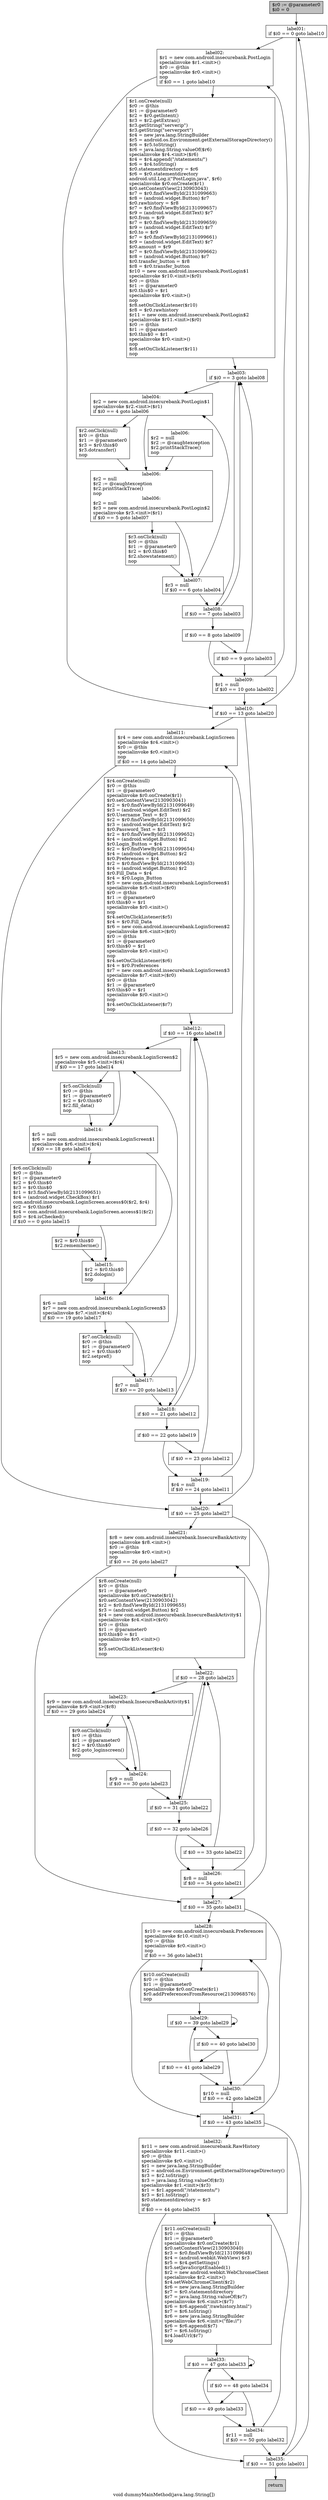 digraph "void dummyMainMethod(java.lang.String[])" {
    label="void dummyMainMethod(java.lang.String[])";
    node [shape=box];
    "0" [style=filled,fillcolor=gray,label="$r0 := @parameter0\l$i0 = 0\l",];
    "1" [label="label01:\nif $i0 == 0 goto label10\l",];
    "0"->"1";
    "2" [label="label02:\n$r1 = new com.android.insecurebank.PostLogin\lspecialinvoke $r1.<init>()\l$r0 := @this\lspecialinvoke $r0.<init>()\lnop\lif $i0 == 1 goto label10\l",];
    "1"->"2";
    "15" [label="label10:\nif $i0 == 13 goto label20\l",];
    "1"->"15";
    "3" [label="$r1.onCreate(null)\l$r0 := @this\l$r1 := @parameter0\l$r2 = $r0.getIntent()\l$r3 = $r2.getExtras()\l$r3.getString(\"serverip\")\l$r3.getString(\"serverport\")\l$r4 = new java.lang.StringBuilder\l$r5 = android.os.Environment.getExternalStorageDirectory()\l$r6 = $r5.toString()\l$r6 = java.lang.String.valueOf($r6)\lspecialinvoke $r4.<init>($r6)\l$r4 = $r4.append(\"/statements/\")\l$r6 = $r4.toString()\l$r0.statementdirectory = $r6\l$r6 = $r0.statementdirectory\landroid.util.Log.i(\"PostLogin.java\", $r6)\lspecialinvoke $r0.onCreate($r1)\l$r0.setContentView(2130903043)\l$r7 = $r0.findViewById(2131099663)\l$r8 = (android.widget.Button) $r7\l$r0.rawhistory = $r8\l$r7 = $r0.findViewById(2131099657)\l$r9 = (android.widget.EditText) $r7\l$r0.from = $r9\l$r7 = $r0.findViewById(2131099659)\l$r9 = (android.widget.EditText) $r7\l$r0.to = $r9\l$r7 = $r0.findViewById(2131099661)\l$r9 = (android.widget.EditText) $r7\l$r0.amount = $r9\l$r7 = $r0.findViewById(2131099662)\l$r8 = (android.widget.Button) $r7\l$r0.transfer_button = $r8\l$r8 = $r0.transfer_button\l$r10 = new com.android.insecurebank.PostLogin$1\lspecialinvoke $r10.<init>($r0)\l$r0 := @this\l$r1 := @parameter0\l$r0.this$0 = $r1\lspecialinvoke $r0.<init>()\lnop\l$r8.setOnClickListener($r10)\l$r8 = $r0.rawhistory\l$r11 = new com.android.insecurebank.PostLogin$2\lspecialinvoke $r11.<init>($r0)\l$r0 := @this\l$r1 := @parameter0\l$r0.this$0 = $r1\lspecialinvoke $r0.<init>()\lnop\l$r8.setOnClickListener($r11)\lnop\l",];
    "2"->"3";
    "2"->"15";
    "4" [label="label03:\nif $i0 == 3 goto label08\l",];
    "3"->"4";
    "5" [label="label04:\n$r2 = new com.android.insecurebank.PostLogin$1\lspecialinvoke $r2.<init>($r1)\lif $i0 == 4 goto label06\l",];
    "4"->"5";
    "11" [label="label08:\nif $i0 == 7 goto label03\l",];
    "4"->"11";
    "6" [label="$r2.onClick(null)\l$r0 := @this\l$r1 := @parameter0\l$r3 = $r0.this$0\l$r3.dotransfer()\lnop\l",];
    "5"->"6";
    "8" [label="label06:\n$r2 = null\l$r2 := @caughtexception\l$r2.printStackTrace()\lnop\llabel06:\n$r2 = null\l$r3 = new com.android.insecurebank.PostLogin$2\lspecialinvoke $r3.<init>($r1)\lif $i0 == 5 goto label07\l",];
    "5"->"8";
    "6"->"8";
    "7" [label="label06:\n$r2 = null\l$r2 := @caughtexception\l$r2.printStackTrace()\lnop\l",];
    "7"->"8";
    "9" [label="$r3.onClick(null)\l$r0 := @this\l$r1 := @parameter0\l$r2 = $r0.this$0\l$r2.showstatement()\lnop\l",];
    "8"->"9";
    "10" [label="label07:\n$r3 = null\lif $i0 == 6 goto label04\l",];
    "8"->"10";
    "9"->"10";
    "10"->"5";
    "10"->"11";
    "11"->"4";
    "12" [label="if $i0 == 8 goto label09\l",];
    "11"->"12";
    "13" [label="if $i0 == 9 goto label03\l",];
    "12"->"13";
    "14" [label="label09:\n$r1 = null\lif $i0 == 10 goto label02\l",];
    "12"->"14";
    "13"->"4";
    "13"->"14";
    "14"->"2";
    "14"->"15";
    "16" [label="label11:\n$r4 = new com.android.insecurebank.LoginScreen\lspecialinvoke $r4.<init>()\l$r0 := @this\lspecialinvoke $r0.<init>()\lnop\lif $i0 == 14 goto label20\l",];
    "15"->"16";
    "32" [label="label20:\nif $i0 == 25 goto label27\l",];
    "15"->"32";
    "17" [label="$r4.onCreate(null)\l$r0 := @this\l$r1 := @parameter0\lspecialinvoke $r0.onCreate($r1)\l$r0.setContentView(2130903041)\l$r2 = $r0.findViewById(2131099649)\l$r3 = (android.widget.EditText) $r2\l$r0.Username_Text = $r3\l$r2 = $r0.findViewById(2131099650)\l$r3 = (android.widget.EditText) $r2\l$r0.Password_Text = $r3\l$r2 = $r0.findViewById(2131099652)\l$r4 = (android.widget.Button) $r2\l$r0.Login_Button = $r4\l$r2 = $r0.findViewById(2131099654)\l$r4 = (android.widget.Button) $r2\l$r0.Preferences = $r4\l$r2 = $r0.findViewById(2131099653)\l$r4 = (android.widget.Button) $r2\l$r0.Fill_Data = $r4\l$r4 = $r0.Login_Button\l$r5 = new com.android.insecurebank.LoginScreen$1\lspecialinvoke $r5.<init>($r0)\l$r0 := @this\l$r1 := @parameter0\l$r0.this$0 = $r1\lspecialinvoke $r0.<init>()\lnop\l$r4.setOnClickListener($r5)\l$r4 = $r0.Fill_Data\l$r6 = new com.android.insecurebank.LoginScreen$2\lspecialinvoke $r6.<init>($r0)\l$r0 := @this\l$r1 := @parameter0\l$r0.this$0 = $r1\lspecialinvoke $r0.<init>()\lnop\l$r4.setOnClickListener($r6)\l$r4 = $r0.Preferences\l$r7 = new com.android.insecurebank.LoginScreen$3\lspecialinvoke $r7.<init>($r0)\l$r0 := @this\l$r1 := @parameter0\l$r0.this$0 = $r1\lspecialinvoke $r0.<init>()\lnop\l$r4.setOnClickListener($r7)\lnop\l",];
    "16"->"17";
    "16"->"32";
    "18" [label="label12:\nif $i0 == 16 goto label18\l",];
    "17"->"18";
    "19" [label="label13:\n$r5 = new com.android.insecurebank.LoginScreen$2\lspecialinvoke $r5.<init>($r4)\lif $i0 == 17 goto label14\l",];
    "18"->"19";
    "28" [label="label18:\nif $i0 == 21 goto label12\l",];
    "18"->"28";
    "20" [label="$r5.onClick(null)\l$r0 := @this\l$r1 := @parameter0\l$r2 = $r0.this$0\l$r2.fill_data()\lnop\l",];
    "19"->"20";
    "21" [label="label14:\n$r5 = null\l$r6 = new com.android.insecurebank.LoginScreen$1\lspecialinvoke $r6.<init>($r4)\lif $i0 == 18 goto label16\l",];
    "19"->"21";
    "20"->"21";
    "22" [label="$r6.onClick(null)\l$r0 := @this\l$r1 := @parameter0\l$r2 = $r0.this$0\l$r3 = $r0.this$0\l$r1 = $r3.findViewById(2131099651)\l$r4 = (android.widget.CheckBox) $r1\lcom.android.insecurebank.LoginScreen.access$0($r2, $r4)\l$r2 = $r0.this$0\l$r4 = com.android.insecurebank.LoginScreen.access$1($r2)\l$z0 = $r4.isChecked()\lif $z0 == 0 goto label15\l",];
    "21"->"22";
    "25" [label="label16:\n$r6 = null\l$r7 = new com.android.insecurebank.LoginScreen$3\lspecialinvoke $r7.<init>($r4)\lif $i0 == 19 goto label17\l",];
    "21"->"25";
    "23" [label="$r2 = $r0.this$0\l$r2.rememberme()\l",];
    "22"->"23";
    "24" [label="label15:\n$r2 = $r0.this$0\l$r2.dologin()\lnop\l",];
    "22"->"24";
    "23"->"24";
    "24"->"25";
    "26" [label="$r7.onClick(null)\l$r0 := @this\l$r1 := @parameter0\l$r2 = $r0.this$0\l$r2.setpref()\lnop\l",];
    "25"->"26";
    "27" [label="label17:\n$r7 = null\lif $i0 == 20 goto label13\l",];
    "25"->"27";
    "26"->"27";
    "27"->"19";
    "27"->"28";
    "28"->"18";
    "29" [label="if $i0 == 22 goto label19\l",];
    "28"->"29";
    "30" [label="if $i0 == 23 goto label12\l",];
    "29"->"30";
    "31" [label="label19:\n$r4 = null\lif $i0 == 24 goto label11\l",];
    "29"->"31";
    "30"->"18";
    "30"->"31";
    "31"->"16";
    "31"->"32";
    "33" [label="label21:\n$r8 = new com.android.insecurebank.InsecureBankActivity\lspecialinvoke $r8.<init>()\l$r0 := @this\lspecialinvoke $r0.<init>()\lnop\lif $i0 == 26 goto label27\l",];
    "32"->"33";
    "43" [label="label27:\nif $i0 == 35 goto label31\l",];
    "32"->"43";
    "34" [label="$r8.onCreate(null)\l$r0 := @this\l$r1 := @parameter0\lspecialinvoke $r0.onCreate($r1)\l$r0.setContentView(2130903042)\l$r2 = $r0.findViewById(2131099655)\l$r3 = (android.widget.Button) $r2\l$r4 = new com.android.insecurebank.InsecureBankActivity$1\lspecialinvoke $r4.<init>($r0)\l$r0 := @this\l$r1 := @parameter0\l$r0.this$0 = $r1\lspecialinvoke $r0.<init>()\lnop\l$r3.setOnClickListener($r4)\lnop\l",];
    "33"->"34";
    "33"->"43";
    "35" [label="label22:\nif $i0 == 28 goto label25\l",];
    "34"->"35";
    "36" [label="label23:\n$r9 = new com.android.insecurebank.InsecureBankActivity$1\lspecialinvoke $r9.<init>($r8)\lif $i0 == 29 goto label24\l",];
    "35"->"36";
    "39" [label="label25:\nif $i0 == 31 goto label22\l",];
    "35"->"39";
    "37" [label="$r9.onClick(null)\l$r0 := @this\l$r1 := @parameter0\l$r2 = $r0.this$0\l$r2.goto_loginscreen()\lnop\l",];
    "36"->"37";
    "38" [label="label24:\n$r9 = null\lif $i0 == 30 goto label23\l",];
    "36"->"38";
    "37"->"38";
    "38"->"36";
    "38"->"39";
    "39"->"35";
    "40" [label="if $i0 == 32 goto label26\l",];
    "39"->"40";
    "41" [label="if $i0 == 33 goto label22\l",];
    "40"->"41";
    "42" [label="label26:\n$r8 = null\lif $i0 == 34 goto label21\l",];
    "40"->"42";
    "41"->"35";
    "41"->"42";
    "42"->"33";
    "42"->"43";
    "44" [label="label28:\n$r10 = new com.android.insecurebank.Preferences\lspecialinvoke $r10.<init>()\l$r0 := @this\lspecialinvoke $r0.<init>()\lnop\lif $i0 == 36 goto label31\l",];
    "43"->"44";
    "50" [label="label31:\nif $i0 == 43 goto label35\l",];
    "43"->"50";
    "45" [label="$r10.onCreate(null)\l$r0 := @this\l$r1 := @parameter0\lspecialinvoke $r0.onCreate($r1)\l$r0.addPreferencesFromResource(2130968576)\lnop\l",];
    "44"->"45";
    "44"->"50";
    "46" [label="label29:\nif $i0 == 39 goto label29\l",];
    "45"->"46";
    "46"->"46";
    "47" [label="if $i0 == 40 goto label30\l",];
    "46"->"47";
    "48" [label="if $i0 == 41 goto label29\l",];
    "47"->"48";
    "49" [label="label30:\n$r10 = null\lif $i0 == 42 goto label28\l",];
    "47"->"49";
    "48"->"46";
    "48"->"49";
    "49"->"44";
    "49"->"50";
    "51" [label="label32:\n$r11 = new com.android.insecurebank.RawHistory\lspecialinvoke $r11.<init>()\l$r0 := @this\lspecialinvoke $r0.<init>()\l$r1 = new java.lang.StringBuilder\l$r2 = android.os.Environment.getExternalStorageDirectory()\l$r3 = $r2.toString()\l$r3 = java.lang.String.valueOf($r3)\lspecialinvoke $r1.<init>($r3)\l$r1 = $r1.append(\"/statements/\")\l$r3 = $r1.toString()\l$r0.statementdirectory = $r3\lnop\lif $i0 == 44 goto label35\l",];
    "50"->"51";
    "57" [label="label35:\nif $i0 == 51 goto label01\l",];
    "50"->"57";
    "52" [label="$r11.onCreate(null)\l$r0 := @this\l$r1 := @parameter0\lspecialinvoke $r0.onCreate($r1)\l$r0.setContentView(2130903040)\l$r3 = $r0.findViewById(2131099648)\l$r4 = (android.webkit.WebView) $r3\l$r5 = $r4.getSettings()\l$r5.setJavaScriptEnabled(1)\l$r2 = new android.webkit.WebChromeClient\lspecialinvoke $r2.<init>()\l$r4.setWebChromeClient($r2)\l$r6 = new java.lang.StringBuilder\l$r7 = $r0.statementdirectory\l$r7 = java.lang.String.valueOf($r7)\lspecialinvoke $r6.<init>($r7)\l$r6 = $r6.append(\"/rawhistory.html\")\l$r7 = $r6.toString()\l$r6 = new java.lang.StringBuilder\lspecialinvoke $r6.<init>(\"file://\")\l$r6 = $r6.append($r7)\l$r7 = $r6.toString()\l$r4.loadUrl($r7)\lnop\l",];
    "51"->"52";
    "51"->"57";
    "53" [label="label33:\nif $i0 == 47 goto label33\l",];
    "52"->"53";
    "53"->"53";
    "54" [label="if $i0 == 48 goto label34\l",];
    "53"->"54";
    "55" [label="if $i0 == 49 goto label33\l",];
    "54"->"55";
    "56" [label="label34:\n$r11 = null\lif $i0 == 50 goto label32\l",];
    "54"->"56";
    "55"->"53";
    "55"->"56";
    "56"->"51";
    "56"->"57";
    "57"->"1";
    "58" [style=filled,fillcolor=lightgray,label="return\l",];
    "57"->"58";
}
